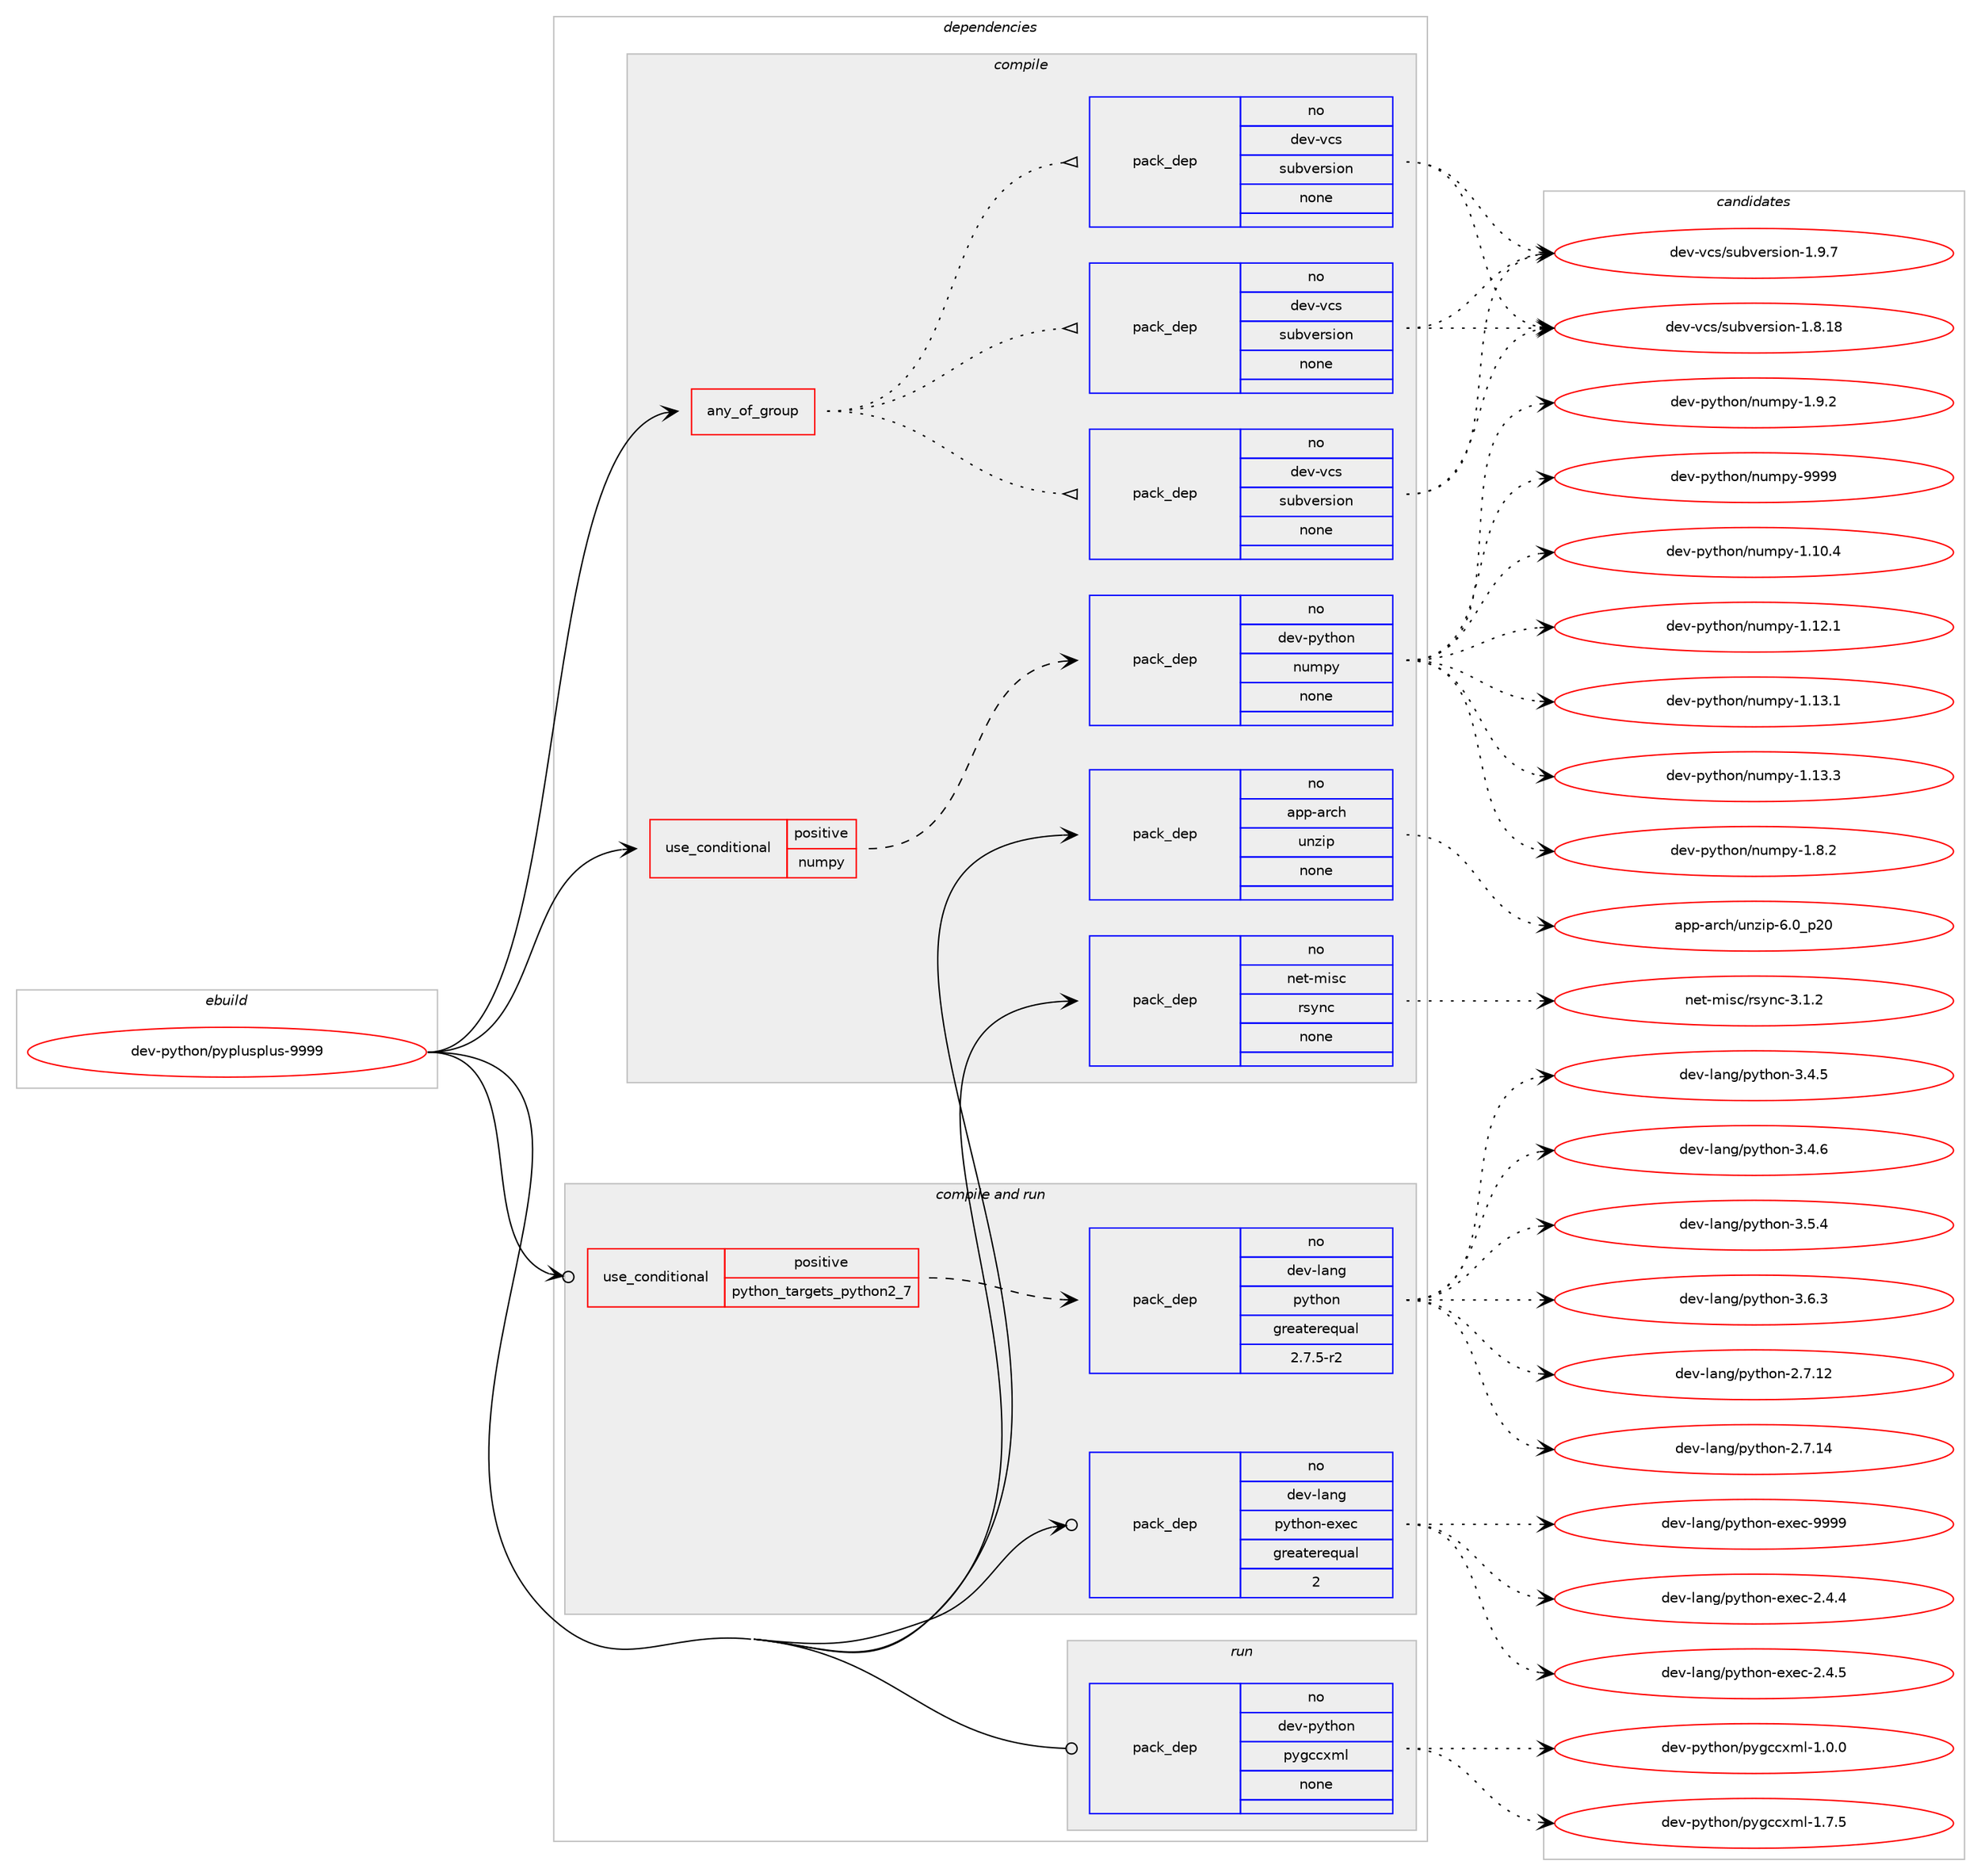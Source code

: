 digraph prolog {

# *************
# Graph options
# *************

newrank=true;
concentrate=true;
compound=true;
graph [rankdir=LR,fontname=Helvetica,fontsize=10,ranksep=1.5];#, ranksep=2.5, nodesep=0.2];
edge  [arrowhead=vee];
node  [fontname=Helvetica,fontsize=10];

# **********
# The ebuild
# **********

subgraph cluster_leftcol {
color=gray;
rank=same;
label=<<i>ebuild</i>>;
id [label="dev-python/pyplusplus-9999", color=red, width=4, href="../dev-python/pyplusplus-9999.svg"];
}

# ****************
# The dependencies
# ****************

subgraph cluster_midcol {
color=gray;
label=<<i>dependencies</i>>;
subgraph cluster_compile {
fillcolor="#eeeeee";
style=filled;
label=<<i>compile</i>>;
subgraph any3874 {
dependency178284 [label=<<TABLE BORDER="0" CELLBORDER="1" CELLSPACING="0" CELLPADDING="4"><TR><TD CELLPADDING="10">any_of_group</TD></TR></TABLE>>, shape=none, color=red];subgraph pack135301 {
dependency178285 [label=<<TABLE BORDER="0" CELLBORDER="1" CELLSPACING="0" CELLPADDING="4" WIDTH="220"><TR><TD ROWSPAN="6" CELLPADDING="30">pack_dep</TD></TR><TR><TD WIDTH="110">no</TD></TR><TR><TD>dev-vcs</TD></TR><TR><TD>subversion</TD></TR><TR><TD>none</TD></TR><TR><TD></TD></TR></TABLE>>, shape=none, color=blue];
}
dependency178284:e -> dependency178285:w [weight=20,style="dotted",arrowhead="oinv"];
subgraph pack135302 {
dependency178286 [label=<<TABLE BORDER="0" CELLBORDER="1" CELLSPACING="0" CELLPADDING="4" WIDTH="220"><TR><TD ROWSPAN="6" CELLPADDING="30">pack_dep</TD></TR><TR><TD WIDTH="110">no</TD></TR><TR><TD>dev-vcs</TD></TR><TR><TD>subversion</TD></TR><TR><TD>none</TD></TR><TR><TD></TD></TR></TABLE>>, shape=none, color=blue];
}
dependency178284:e -> dependency178286:w [weight=20,style="dotted",arrowhead="oinv"];
subgraph pack135303 {
dependency178287 [label=<<TABLE BORDER="0" CELLBORDER="1" CELLSPACING="0" CELLPADDING="4" WIDTH="220"><TR><TD ROWSPAN="6" CELLPADDING="30">pack_dep</TD></TR><TR><TD WIDTH="110">no</TD></TR><TR><TD>dev-vcs</TD></TR><TR><TD>subversion</TD></TR><TR><TD>none</TD></TR><TR><TD></TD></TR></TABLE>>, shape=none, color=blue];
}
dependency178284:e -> dependency178287:w [weight=20,style="dotted",arrowhead="oinv"];
}
id:e -> dependency178284:w [weight=20,style="solid",arrowhead="vee"];
subgraph cond39064 {
dependency178288 [label=<<TABLE BORDER="0" CELLBORDER="1" CELLSPACING="0" CELLPADDING="4"><TR><TD ROWSPAN="3" CELLPADDING="10">use_conditional</TD></TR><TR><TD>positive</TD></TR><TR><TD>numpy</TD></TR></TABLE>>, shape=none, color=red];
subgraph pack135304 {
dependency178289 [label=<<TABLE BORDER="0" CELLBORDER="1" CELLSPACING="0" CELLPADDING="4" WIDTH="220"><TR><TD ROWSPAN="6" CELLPADDING="30">pack_dep</TD></TR><TR><TD WIDTH="110">no</TD></TR><TR><TD>dev-python</TD></TR><TR><TD>numpy</TD></TR><TR><TD>none</TD></TR><TR><TD></TD></TR></TABLE>>, shape=none, color=blue];
}
dependency178288:e -> dependency178289:w [weight=20,style="dashed",arrowhead="vee"];
}
id:e -> dependency178288:w [weight=20,style="solid",arrowhead="vee"];
subgraph pack135305 {
dependency178290 [label=<<TABLE BORDER="0" CELLBORDER="1" CELLSPACING="0" CELLPADDING="4" WIDTH="220"><TR><TD ROWSPAN="6" CELLPADDING="30">pack_dep</TD></TR><TR><TD WIDTH="110">no</TD></TR><TR><TD>app-arch</TD></TR><TR><TD>unzip</TD></TR><TR><TD>none</TD></TR><TR><TD></TD></TR></TABLE>>, shape=none, color=blue];
}
id:e -> dependency178290:w [weight=20,style="solid",arrowhead="vee"];
subgraph pack135306 {
dependency178291 [label=<<TABLE BORDER="0" CELLBORDER="1" CELLSPACING="0" CELLPADDING="4" WIDTH="220"><TR><TD ROWSPAN="6" CELLPADDING="30">pack_dep</TD></TR><TR><TD WIDTH="110">no</TD></TR><TR><TD>net-misc</TD></TR><TR><TD>rsync</TD></TR><TR><TD>none</TD></TR><TR><TD></TD></TR></TABLE>>, shape=none, color=blue];
}
id:e -> dependency178291:w [weight=20,style="solid",arrowhead="vee"];
}
subgraph cluster_compileandrun {
fillcolor="#eeeeee";
style=filled;
label=<<i>compile and run</i>>;
subgraph cond39065 {
dependency178292 [label=<<TABLE BORDER="0" CELLBORDER="1" CELLSPACING="0" CELLPADDING="4"><TR><TD ROWSPAN="3" CELLPADDING="10">use_conditional</TD></TR><TR><TD>positive</TD></TR><TR><TD>python_targets_python2_7</TD></TR></TABLE>>, shape=none, color=red];
subgraph pack135307 {
dependency178293 [label=<<TABLE BORDER="0" CELLBORDER="1" CELLSPACING="0" CELLPADDING="4" WIDTH="220"><TR><TD ROWSPAN="6" CELLPADDING="30">pack_dep</TD></TR><TR><TD WIDTH="110">no</TD></TR><TR><TD>dev-lang</TD></TR><TR><TD>python</TD></TR><TR><TD>greaterequal</TD></TR><TR><TD>2.7.5-r2</TD></TR></TABLE>>, shape=none, color=blue];
}
dependency178292:e -> dependency178293:w [weight=20,style="dashed",arrowhead="vee"];
}
id:e -> dependency178292:w [weight=20,style="solid",arrowhead="odotvee"];
subgraph pack135308 {
dependency178294 [label=<<TABLE BORDER="0" CELLBORDER="1" CELLSPACING="0" CELLPADDING="4" WIDTH="220"><TR><TD ROWSPAN="6" CELLPADDING="30">pack_dep</TD></TR><TR><TD WIDTH="110">no</TD></TR><TR><TD>dev-lang</TD></TR><TR><TD>python-exec</TD></TR><TR><TD>greaterequal</TD></TR><TR><TD>2</TD></TR></TABLE>>, shape=none, color=blue];
}
id:e -> dependency178294:w [weight=20,style="solid",arrowhead="odotvee"];
}
subgraph cluster_run {
fillcolor="#eeeeee";
style=filled;
label=<<i>run</i>>;
subgraph pack135309 {
dependency178295 [label=<<TABLE BORDER="0" CELLBORDER="1" CELLSPACING="0" CELLPADDING="4" WIDTH="220"><TR><TD ROWSPAN="6" CELLPADDING="30">pack_dep</TD></TR><TR><TD WIDTH="110">no</TD></TR><TR><TD>dev-python</TD></TR><TR><TD>pygccxml</TD></TR><TR><TD>none</TD></TR><TR><TD></TD></TR></TABLE>>, shape=none, color=blue];
}
id:e -> dependency178295:w [weight=20,style="solid",arrowhead="odot"];
}
}

# **************
# The candidates
# **************

subgraph cluster_choices {
rank=same;
color=gray;
label=<<i>candidates</i>>;

subgraph choice135301 {
color=black;
nodesep=1;
choice1001011184511899115471151179811810111411510511111045494656464956 [label="dev-vcs/subversion-1.8.18", color=red, width=4,href="../dev-vcs/subversion-1.8.18.svg"];
choice10010111845118991154711511798118101114115105111110454946574655 [label="dev-vcs/subversion-1.9.7", color=red, width=4,href="../dev-vcs/subversion-1.9.7.svg"];
dependency178285:e -> choice1001011184511899115471151179811810111411510511111045494656464956:w [style=dotted,weight="100"];
dependency178285:e -> choice10010111845118991154711511798118101114115105111110454946574655:w [style=dotted,weight="100"];
}
subgraph choice135302 {
color=black;
nodesep=1;
choice1001011184511899115471151179811810111411510511111045494656464956 [label="dev-vcs/subversion-1.8.18", color=red, width=4,href="../dev-vcs/subversion-1.8.18.svg"];
choice10010111845118991154711511798118101114115105111110454946574655 [label="dev-vcs/subversion-1.9.7", color=red, width=4,href="../dev-vcs/subversion-1.9.7.svg"];
dependency178286:e -> choice1001011184511899115471151179811810111411510511111045494656464956:w [style=dotted,weight="100"];
dependency178286:e -> choice10010111845118991154711511798118101114115105111110454946574655:w [style=dotted,weight="100"];
}
subgraph choice135303 {
color=black;
nodesep=1;
choice1001011184511899115471151179811810111411510511111045494656464956 [label="dev-vcs/subversion-1.8.18", color=red, width=4,href="../dev-vcs/subversion-1.8.18.svg"];
choice10010111845118991154711511798118101114115105111110454946574655 [label="dev-vcs/subversion-1.9.7", color=red, width=4,href="../dev-vcs/subversion-1.9.7.svg"];
dependency178287:e -> choice1001011184511899115471151179811810111411510511111045494656464956:w [style=dotted,weight="100"];
dependency178287:e -> choice10010111845118991154711511798118101114115105111110454946574655:w [style=dotted,weight="100"];
}
subgraph choice135304 {
color=black;
nodesep=1;
choice100101118451121211161041111104711011710911212145494649484652 [label="dev-python/numpy-1.10.4", color=red, width=4,href="../dev-python/numpy-1.10.4.svg"];
choice100101118451121211161041111104711011710911212145494649504649 [label="dev-python/numpy-1.12.1", color=red, width=4,href="../dev-python/numpy-1.12.1.svg"];
choice100101118451121211161041111104711011710911212145494649514649 [label="dev-python/numpy-1.13.1", color=red, width=4,href="../dev-python/numpy-1.13.1.svg"];
choice100101118451121211161041111104711011710911212145494649514651 [label="dev-python/numpy-1.13.3", color=red, width=4,href="../dev-python/numpy-1.13.3.svg"];
choice1001011184511212111610411111047110117109112121454946564650 [label="dev-python/numpy-1.8.2", color=red, width=4,href="../dev-python/numpy-1.8.2.svg"];
choice1001011184511212111610411111047110117109112121454946574650 [label="dev-python/numpy-1.9.2", color=red, width=4,href="../dev-python/numpy-1.9.2.svg"];
choice10010111845112121116104111110471101171091121214557575757 [label="dev-python/numpy-9999", color=red, width=4,href="../dev-python/numpy-9999.svg"];
dependency178289:e -> choice100101118451121211161041111104711011710911212145494649484652:w [style=dotted,weight="100"];
dependency178289:e -> choice100101118451121211161041111104711011710911212145494649504649:w [style=dotted,weight="100"];
dependency178289:e -> choice100101118451121211161041111104711011710911212145494649514649:w [style=dotted,weight="100"];
dependency178289:e -> choice100101118451121211161041111104711011710911212145494649514651:w [style=dotted,weight="100"];
dependency178289:e -> choice1001011184511212111610411111047110117109112121454946564650:w [style=dotted,weight="100"];
dependency178289:e -> choice1001011184511212111610411111047110117109112121454946574650:w [style=dotted,weight="100"];
dependency178289:e -> choice10010111845112121116104111110471101171091121214557575757:w [style=dotted,weight="100"];
}
subgraph choice135305 {
color=black;
nodesep=1;
choice971121124597114991044711711012210511245544648951125048 [label="app-arch/unzip-6.0_p20", color=red, width=4,href="../app-arch/unzip-6.0_p20.svg"];
dependency178290:e -> choice971121124597114991044711711012210511245544648951125048:w [style=dotted,weight="100"];
}
subgraph choice135306 {
color=black;
nodesep=1;
choice11010111645109105115994711411512111099455146494650 [label="net-misc/rsync-3.1.2", color=red, width=4,href="../net-misc/rsync-3.1.2.svg"];
dependency178291:e -> choice11010111645109105115994711411512111099455146494650:w [style=dotted,weight="100"];
}
subgraph choice135307 {
color=black;
nodesep=1;
choice10010111845108971101034711212111610411111045504655464950 [label="dev-lang/python-2.7.12", color=red, width=4,href="../dev-lang/python-2.7.12.svg"];
choice10010111845108971101034711212111610411111045504655464952 [label="dev-lang/python-2.7.14", color=red, width=4,href="../dev-lang/python-2.7.14.svg"];
choice100101118451089711010347112121116104111110455146524653 [label="dev-lang/python-3.4.5", color=red, width=4,href="../dev-lang/python-3.4.5.svg"];
choice100101118451089711010347112121116104111110455146524654 [label="dev-lang/python-3.4.6", color=red, width=4,href="../dev-lang/python-3.4.6.svg"];
choice100101118451089711010347112121116104111110455146534652 [label="dev-lang/python-3.5.4", color=red, width=4,href="../dev-lang/python-3.5.4.svg"];
choice100101118451089711010347112121116104111110455146544651 [label="dev-lang/python-3.6.3", color=red, width=4,href="../dev-lang/python-3.6.3.svg"];
dependency178293:e -> choice10010111845108971101034711212111610411111045504655464950:w [style=dotted,weight="100"];
dependency178293:e -> choice10010111845108971101034711212111610411111045504655464952:w [style=dotted,weight="100"];
dependency178293:e -> choice100101118451089711010347112121116104111110455146524653:w [style=dotted,weight="100"];
dependency178293:e -> choice100101118451089711010347112121116104111110455146524654:w [style=dotted,weight="100"];
dependency178293:e -> choice100101118451089711010347112121116104111110455146534652:w [style=dotted,weight="100"];
dependency178293:e -> choice100101118451089711010347112121116104111110455146544651:w [style=dotted,weight="100"];
}
subgraph choice135308 {
color=black;
nodesep=1;
choice1001011184510897110103471121211161041111104510112010199455046524652 [label="dev-lang/python-exec-2.4.4", color=red, width=4,href="../dev-lang/python-exec-2.4.4.svg"];
choice1001011184510897110103471121211161041111104510112010199455046524653 [label="dev-lang/python-exec-2.4.5", color=red, width=4,href="../dev-lang/python-exec-2.4.5.svg"];
choice10010111845108971101034711212111610411111045101120101994557575757 [label="dev-lang/python-exec-9999", color=red, width=4,href="../dev-lang/python-exec-9999.svg"];
dependency178294:e -> choice1001011184510897110103471121211161041111104510112010199455046524652:w [style=dotted,weight="100"];
dependency178294:e -> choice1001011184510897110103471121211161041111104510112010199455046524653:w [style=dotted,weight="100"];
dependency178294:e -> choice10010111845108971101034711212111610411111045101120101994557575757:w [style=dotted,weight="100"];
}
subgraph choice135309 {
color=black;
nodesep=1;
choice10010111845112121116104111110471121211039999120109108454946484648 [label="dev-python/pygccxml-1.0.0", color=red, width=4,href="../dev-python/pygccxml-1.0.0.svg"];
choice10010111845112121116104111110471121211039999120109108454946554653 [label="dev-python/pygccxml-1.7.5", color=red, width=4,href="../dev-python/pygccxml-1.7.5.svg"];
dependency178295:e -> choice10010111845112121116104111110471121211039999120109108454946484648:w [style=dotted,weight="100"];
dependency178295:e -> choice10010111845112121116104111110471121211039999120109108454946554653:w [style=dotted,weight="100"];
}
}

}
